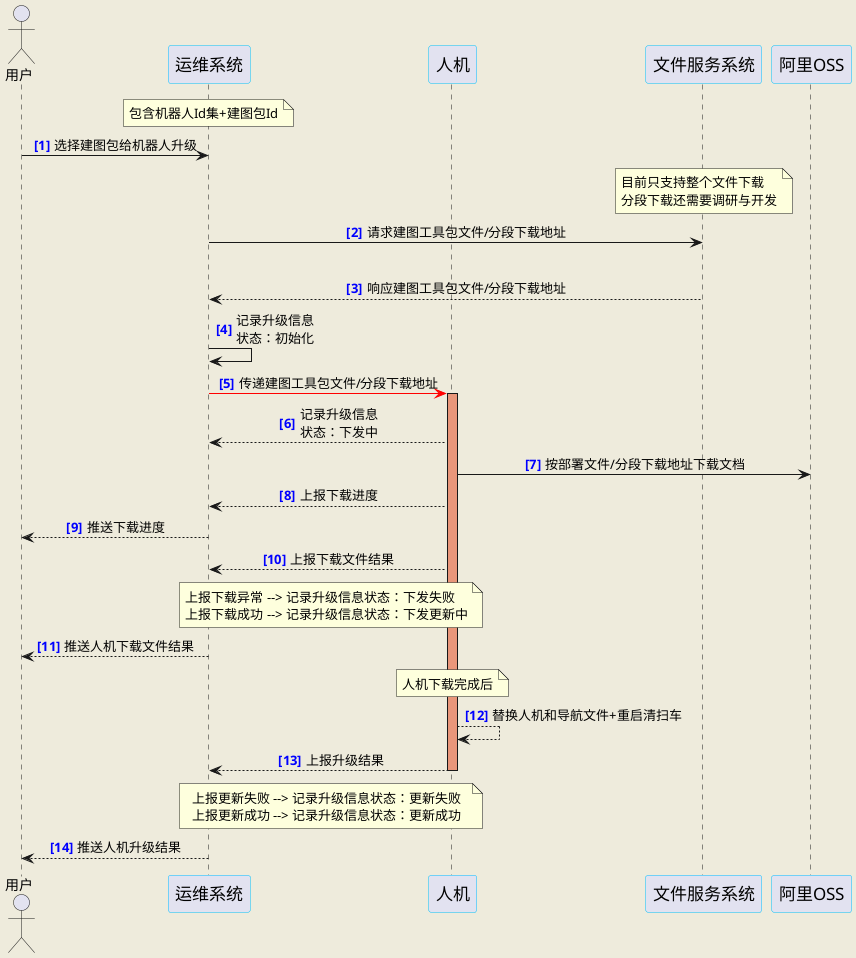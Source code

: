 @startuml
skinparam backgroundColor #EEEBDC
skinparam sequenceMessageAlign center

skinparam sequence {
ParticipantBorderColor DeepSkyBlue
ParticipantFontSize 17
}
autonumber "<font color=blue><b>[##]"

actor "用户" as user
participant "运维系统" as omsys
participant "人机" as device
participant "文件服务系统" as filesys
participant "阿里OSS" as oss

note over omsys : 包含机器人Id集+建图包Id
user -> omsys: 选择建图包给机器人升级
note over filesys : 目前只支持整个文件下载\n分段下载还需要调研与开发
omsys -> filesys: 请求建图工具包文件/分段下载地址
|||
filesys --> omsys: 响应建图工具包文件/分段下载地址
omsys -> omsys : 记录升级信息\n状态：初始化
omsys -[#red]> device: 传递建图工具包文件/分段下载地址
activate device #DarkSalmon
device --> omsys : 记录升级信息\n状态：下发中

device -> oss: 按部署文件/分段下载地址下载文档
device --> omsys: 上报下载进度
omsys --> user : 推送下载进度
device --> omsys: 上报下载文件结果
note over omsys, device : 上报下载异常 --> 记录升级信息状态：下发失败\n上报下载成功 --> 记录升级信息状态：下发更新中
omsys --> user : 推送人机下载文件结果
note over device : 人机下载完成后
device --> device: 替换人机和导航文件+重启清扫车
device --> omsys: 上报升级结果
deactivate device
note over omsys, device : 上报更新失败 --> 记录升级信息状态：更新失败\n上报更新成功 --> 记录升级信息状态：更新成功
omsys --> user : 推送人机升级结果
'|||
'build -[#red]> omsys: 请求存储建图工具包(名称，大小，项目名称/Id)(携带token)
'activate build #DarkSalmon
'
'omsys -> omsys: 保存建图信息
'
'omsys -> filesys: 请求上传/分块上传文件地址
'
'filesys --> omsys: 响应上传/分块上传地址
'
''omsys -> build: 传递上传/分块上传地址建图工具
'return 传递上传/分块上传地址建图工具
'deactivate build
'|||
'
'build -> oss: 按上传/分块上传地址上传文件
'|||
'note over build, omsys : 建图工具：文件上传完毕/网络异常取消\n运维系统：12h超时取消
''note over omsys : a.文件上传完毕\nb.网络异常取消
'build -> omsys: 上报上传/分块上传文件结果
'|||
@enduml